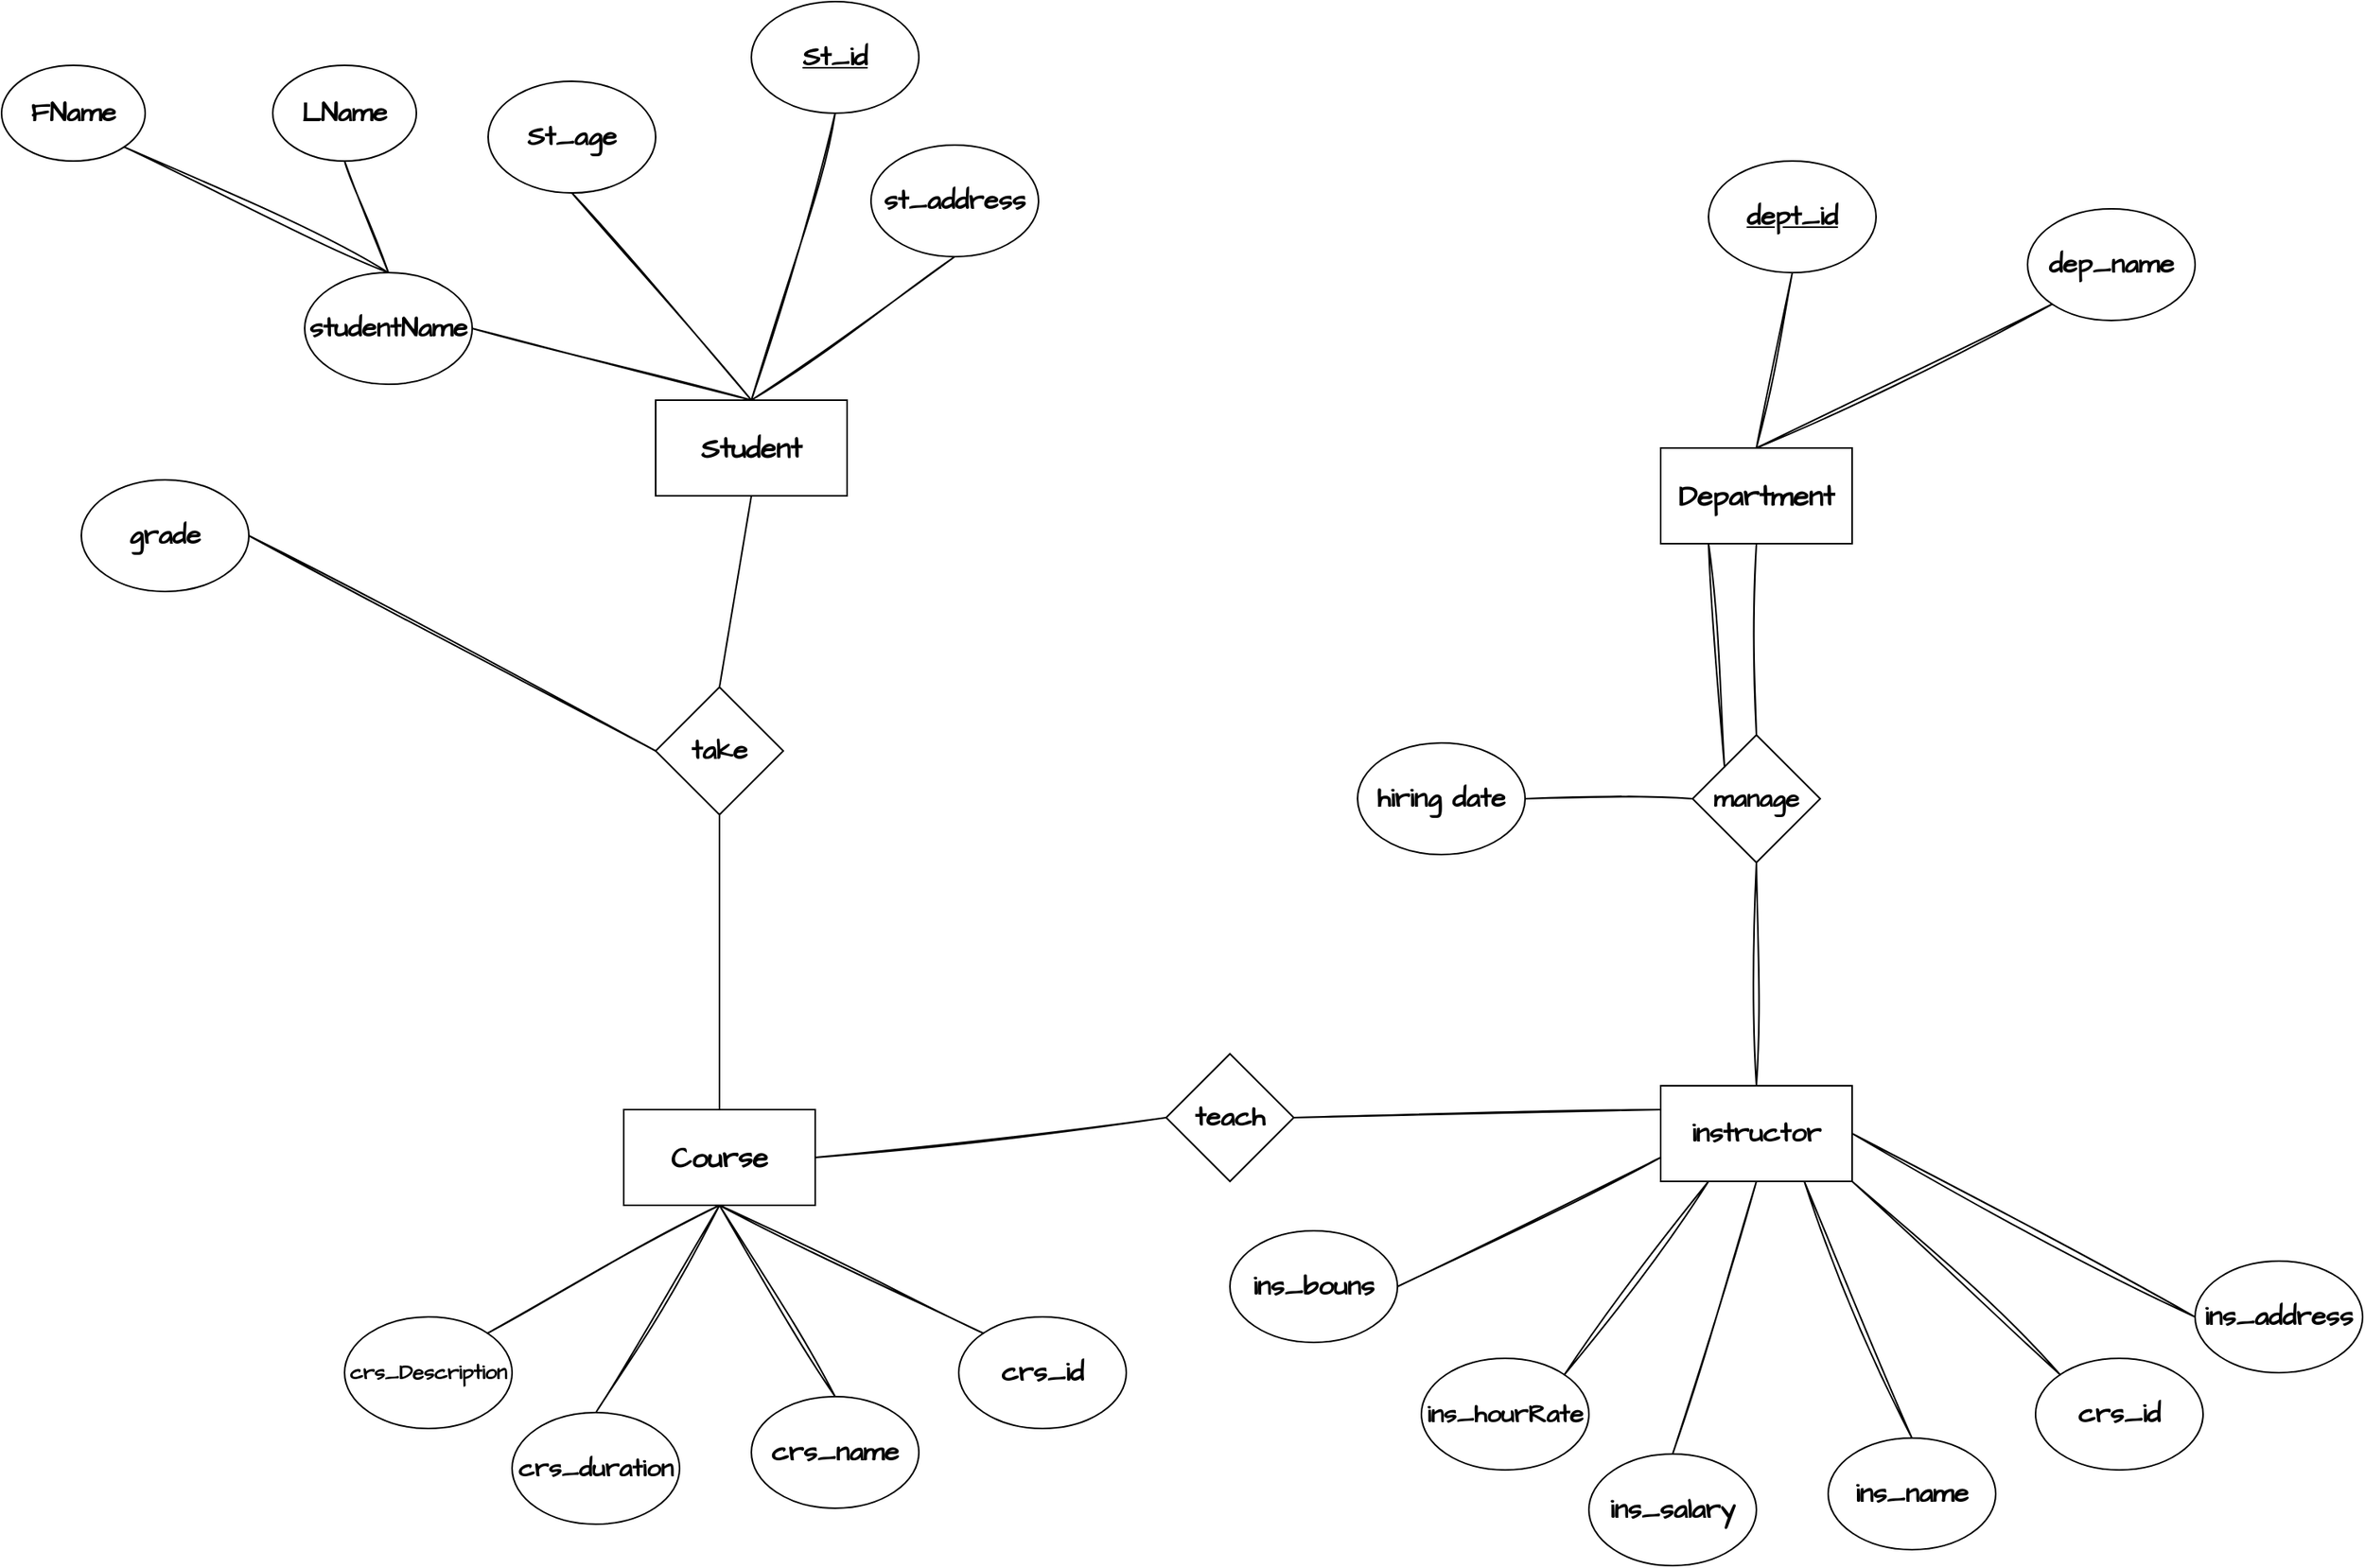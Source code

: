 <mxfile version="24.8.3">
  <diagram id="R2lEEEUBdFMjLlhIrx00" name="Page-1">
    <mxGraphModel dx="1615" dy="875" grid="1" gridSize="10" guides="1" tooltips="1" connect="1" arrows="1" fold="1" page="1" pageScale="1" pageWidth="850" pageHeight="1100" math="0" shadow="0" extFonts="Permanent Marker^https://fonts.googleapis.com/css?family=Permanent+Marker">
      <root>
        <mxCell id="0" />
        <mxCell id="1" parent="0" />
        <mxCell id="7z_oLGSOw27XhimUd1Lt-2" value="&lt;font face=&quot;Architects Daughter&quot; style=&quot;font-size: 18px;&quot;&gt;&lt;b&gt;Student&lt;/b&gt;&lt;/font&gt;" style="rounded=0;whiteSpace=wrap;html=1;" parent="1" vertex="1">
          <mxGeometry x="660" y="300" width="120" height="60" as="geometry" />
        </mxCell>
        <mxCell id="xze8CUG9NXCSpc5zPzv0-1" value="&lt;font face=&quot;Architects Daughter&quot; style=&quot;font-size: 18px;&quot;&gt;&lt;b&gt;Department&lt;/b&gt;&lt;/font&gt;" style="rounded=0;whiteSpace=wrap;html=1;" parent="1" vertex="1">
          <mxGeometry x="1290" y="330" width="120" height="60" as="geometry" />
        </mxCell>
        <mxCell id="xze8CUG9NXCSpc5zPzv0-2" value="&lt;font data-font-src=&quot;https://fonts.googleapis.com/css?family=Architects+Daughter&quot; face=&quot;Architects Daughter&quot; style=&quot;font-size: 17px;&quot;&gt;&lt;b&gt;&lt;u&gt;St_id&lt;/u&gt;&lt;/b&gt;&lt;/font&gt;" style="ellipse;whiteSpace=wrap;html=1;" parent="1" vertex="1">
          <mxGeometry x="720" y="50" width="105" height="70" as="geometry" />
        </mxCell>
        <mxCell id="xze8CUG9NXCSpc5zPzv0-3" value="" style="endArrow=none;html=1;rounded=0;exitX=0.5;exitY=1;exitDx=0;exitDy=0;sketch=1;curveFitting=1;jiggle=2;entryX=0.5;entryY=0;entryDx=0;entryDy=0;" parent="1" source="xze8CUG9NXCSpc5zPzv0-2" target="7z_oLGSOw27XhimUd1Lt-2" edge="1">
          <mxGeometry width="50" height="50" relative="1" as="geometry">
            <mxPoint x="990" y="520" as="sourcePoint" />
            <mxPoint x="720" y="300" as="targetPoint" />
          </mxGeometry>
        </mxCell>
        <mxCell id="xze8CUG9NXCSpc5zPzv0-4" value="&lt;span id=&quot;docs-internal-guid-c1091824-7fff-c988-b4a2-2d547d7a1708&quot;&gt;&lt;span style=&quot;background-color: transparent; font-variant-numeric: normal; font-variant-east-asian: normal; font-variant-alternates: normal; font-variant-position: normal; vertical-align: baseline; white-space-collapse: preserve;&quot;&gt;&lt;font style=&quot;font-size: 17px;&quot; data-font-src=&quot;https://fonts.googleapis.com/css?family=Architects+Daughter&quot; face=&quot;Architects Daughter&quot;&gt;&lt;b&gt;studentName&lt;/b&gt;&lt;/font&gt;&lt;/span&gt;&lt;/span&gt;" style="ellipse;whiteSpace=wrap;html=1;" parent="1" vertex="1">
          <mxGeometry x="440" y="220" width="105" height="70" as="geometry" />
        </mxCell>
        <mxCell id="xze8CUG9NXCSpc5zPzv0-5" value="" style="endArrow=none;html=1;rounded=0;entryX=0.5;entryY=0;entryDx=0;entryDy=0;sketch=1;curveFitting=1;jiggle=2;exitX=1;exitY=0.5;exitDx=0;exitDy=0;" parent="1" source="xze8CUG9NXCSpc5zPzv0-4" target="7z_oLGSOw27XhimUd1Lt-2" edge="1">
          <mxGeometry width="50" height="50" relative="1" as="geometry">
            <mxPoint x="530" y="245" as="sourcePoint" />
            <mxPoint x="720" y="360" as="targetPoint" />
          </mxGeometry>
        </mxCell>
        <mxCell id="xze8CUG9NXCSpc5zPzv0-6" value="&lt;span id=&quot;docs-internal-guid-c1091824-7fff-c988-b4a2-2d547d7a1708&quot;&gt;&lt;span style=&quot;background-color: transparent; font-variant-numeric: normal; font-variant-east-asian: normal; font-variant-alternates: normal; font-variant-position: normal; vertical-align: baseline; white-space-collapse: preserve;&quot;&gt;&lt;font style=&quot;font-size: 17px;&quot; data-font-src=&quot;https://fonts.googleapis.com/css?family=Architects+Daughter&quot; face=&quot;Architects Daughter&quot;&gt;&lt;b&gt;FName&lt;/b&gt;&lt;/font&gt;&lt;/span&gt;&lt;/span&gt;" style="ellipse;whiteSpace=wrap;html=1;" parent="1" vertex="1">
          <mxGeometry x="250" y="90" width="90" height="60" as="geometry" />
        </mxCell>
        <mxCell id="xze8CUG9NXCSpc5zPzv0-8" value="&lt;span id=&quot;docs-internal-guid-c1091824-7fff-c988-b4a2-2d547d7a1708&quot;&gt;&lt;span style=&quot;background-color: transparent; font-variant-numeric: normal; font-variant-east-asian: normal; font-variant-alternates: normal; font-variant-position: normal; vertical-align: baseline; white-space-collapse: preserve;&quot;&gt;&lt;font style=&quot;font-size: 17px;&quot; data-font-src=&quot;https://fonts.googleapis.com/css?family=Architects+Daughter&quot; face=&quot;Architects Daughter&quot;&gt;&lt;b&gt;LName&lt;/b&gt;&lt;/font&gt;&lt;/span&gt;&lt;/span&gt;" style="ellipse;whiteSpace=wrap;html=1;" parent="1" vertex="1">
          <mxGeometry x="420" y="90" width="90" height="60" as="geometry" />
        </mxCell>
        <mxCell id="xze8CUG9NXCSpc5zPzv0-9" value="" style="endArrow=none;html=1;rounded=0;entryX=0.5;entryY=0;entryDx=0;entryDy=0;exitX=0.5;exitY=1;exitDx=0;exitDy=0;sketch=1;curveFitting=1;jiggle=2;" parent="1" source="xze8CUG9NXCSpc5zPzv0-8" target="xze8CUG9NXCSpc5zPzv0-4" edge="1">
          <mxGeometry width="50" height="50" relative="1" as="geometry">
            <mxPoint x="740" y="460" as="sourcePoint" />
            <mxPoint x="790" y="410" as="targetPoint" />
          </mxGeometry>
        </mxCell>
        <mxCell id="xze8CUG9NXCSpc5zPzv0-10" value="" style="endArrow=none;html=1;rounded=0;entryX=0.5;entryY=0;entryDx=0;entryDy=0;exitX=1;exitY=1;exitDx=0;exitDy=0;sketch=1;curveFitting=1;jiggle=2;" parent="1" source="xze8CUG9NXCSpc5zPzv0-6" target="xze8CUG9NXCSpc5zPzv0-4" edge="1">
          <mxGeometry width="50" height="50" relative="1" as="geometry">
            <mxPoint x="740" y="460" as="sourcePoint" />
            <mxPoint x="790" y="410" as="targetPoint" />
          </mxGeometry>
        </mxCell>
        <mxCell id="xze8CUG9NXCSpc5zPzv0-11" value="&lt;font data-font-src=&quot;https://fonts.googleapis.com/css?family=Architects+Daughter&quot; face=&quot;Architects Daughter&quot; style=&quot;font-size: 17px;&quot;&gt;&lt;b&gt;St_age&lt;/b&gt;&lt;/font&gt;" style="ellipse;whiteSpace=wrap;html=1;" parent="1" vertex="1">
          <mxGeometry x="555" y="100" width="105" height="70" as="geometry" />
        </mxCell>
        <mxCell id="xze8CUG9NXCSpc5zPzv0-12" value="&lt;span id=&quot;docs-internal-guid-c1091824-7fff-c988-b4a2-2d547d7a1708&quot;&gt;&lt;span style=&quot;background-color: transparent; font-variant-numeric: normal; font-variant-east-asian: normal; font-variant-alternates: normal; font-variant-position: normal; vertical-align: baseline; white-space-collapse: preserve;&quot;&gt;&lt;font style=&quot;font-size: 17px;&quot; data-font-src=&quot;https://fonts.googleapis.com/css?family=Architects+Daughter&quot; face=&quot;Architects Daughter&quot;&gt;&lt;b&gt;st_address&lt;/b&gt;&lt;/font&gt;&lt;/span&gt;&lt;/span&gt;" style="ellipse;whiteSpace=wrap;html=1;" parent="1" vertex="1">
          <mxGeometry x="795" y="140" width="105" height="70" as="geometry" />
        </mxCell>
        <mxCell id="xze8CUG9NXCSpc5zPzv0-13" value="" style="endArrow=none;html=1;rounded=0;entryX=0.5;entryY=1;entryDx=0;entryDy=0;exitX=0.5;exitY=0;exitDx=0;exitDy=0;sketch=1;curveFitting=1;jiggle=2;" parent="1" source="7z_oLGSOw27XhimUd1Lt-2" target="xze8CUG9NXCSpc5zPzv0-11" edge="1">
          <mxGeometry width="50" height="50" relative="1" as="geometry">
            <mxPoint x="890" y="390" as="sourcePoint" />
            <mxPoint x="940" y="340" as="targetPoint" />
          </mxGeometry>
        </mxCell>
        <mxCell id="xze8CUG9NXCSpc5zPzv0-14" value="" style="endArrow=none;html=1;rounded=0;entryX=0.5;entryY=1;entryDx=0;entryDy=0;exitX=0.5;exitY=0;exitDx=0;exitDy=0;sketch=1;curveFitting=1;jiggle=2;" parent="1" source="7z_oLGSOw27XhimUd1Lt-2" target="xze8CUG9NXCSpc5zPzv0-12" edge="1">
          <mxGeometry width="50" height="50" relative="1" as="geometry">
            <mxPoint x="890" y="390" as="sourcePoint" />
            <mxPoint x="940" y="340" as="targetPoint" />
          </mxGeometry>
        </mxCell>
        <mxCell id="xze8CUG9NXCSpc5zPzv0-15" value="&lt;span id=&quot;docs-internal-guid-0de33933-7fff-8635-5738-5373e45799ed&quot;&gt;&lt;span style=&quot;background-color: transparent; font-variant-numeric: normal; font-variant-east-asian: normal; font-variant-alternates: normal; font-variant-position: normal; vertical-align: baseline; white-space-collapse: preserve;&quot;&gt;&lt;font data-font-src=&quot;https://fonts.googleapis.com/css?family=Architects+Daughter&quot; face=&quot;Architects Daughter&quot; style=&quot;font-size: 17px;&quot;&gt;&lt;b&gt;&lt;u&gt;dept_id&lt;/u&gt;&lt;/b&gt;&lt;/font&gt;&lt;/span&gt;&lt;/span&gt;" style="ellipse;whiteSpace=wrap;html=1;" parent="1" vertex="1">
          <mxGeometry x="1320" y="150" width="105" height="70" as="geometry" />
        </mxCell>
        <mxCell id="xze8CUG9NXCSpc5zPzv0-16" value="&lt;span id=&quot;docs-internal-guid-887ece5b-7fff-2531-cd6d-e7d68904abee&quot;&gt;&lt;span style=&quot;background-color: transparent; font-variant-numeric: normal; font-variant-east-asian: normal; font-variant-alternates: normal; font-variant-position: normal; vertical-align: baseline; white-space-collapse: preserve;&quot;&gt;&lt;font face=&quot;Architects Daughter&quot; style=&quot;font-size: 17px;&quot;&gt;&lt;b&gt;dep_name&lt;/b&gt;&lt;/font&gt;&lt;/span&gt;&lt;/span&gt;" style="ellipse;whiteSpace=wrap;html=1;" parent="1" vertex="1">
          <mxGeometry x="1520" y="180" width="105" height="70" as="geometry" />
        </mxCell>
        <mxCell id="xze8CUG9NXCSpc5zPzv0-17" value="" style="endArrow=none;html=1;rounded=0;entryX=0.5;entryY=1;entryDx=0;entryDy=0;exitX=0.5;exitY=0;exitDx=0;exitDy=0;sketch=1;curveFitting=1;jiggle=2;" parent="1" source="xze8CUG9NXCSpc5zPzv0-1" target="xze8CUG9NXCSpc5zPzv0-15" edge="1">
          <mxGeometry width="50" height="50" relative="1" as="geometry">
            <mxPoint x="1090" y="480" as="sourcePoint" />
            <mxPoint x="1140" y="430" as="targetPoint" />
          </mxGeometry>
        </mxCell>
        <mxCell id="xze8CUG9NXCSpc5zPzv0-18" value="" style="endArrow=none;html=1;rounded=0;entryX=0.5;entryY=0;entryDx=0;entryDy=0;exitX=0;exitY=1;exitDx=0;exitDy=0;sketch=1;curveFitting=1;jiggle=2;" parent="1" source="xze8CUG9NXCSpc5zPzv0-16" target="xze8CUG9NXCSpc5zPzv0-1" edge="1">
          <mxGeometry width="50" height="50" relative="1" as="geometry">
            <mxPoint x="1562.5" y="250" as="sourcePoint" />
            <mxPoint x="1340" y="460" as="targetPoint" />
          </mxGeometry>
        </mxCell>
        <mxCell id="xze8CUG9NXCSpc5zPzv0-22" value="&lt;font face=&quot;Architects Daughter&quot; style=&quot;font-size: 18px;&quot;&gt;&lt;b&gt;Course&lt;/b&gt;&lt;/font&gt;" style="rounded=0;whiteSpace=wrap;html=1;" parent="1" vertex="1">
          <mxGeometry x="640" y="745" width="120" height="60" as="geometry" />
        </mxCell>
        <mxCell id="xze8CUG9NXCSpc5zPzv0-23" value="&lt;span id=&quot;docs-internal-guid-43af0681-7fff-e2c8-2b23-7273ec991136&quot;&gt;&lt;span style=&quot;background-color: transparent; font-variant-numeric: normal; font-variant-east-asian: normal; font-variant-alternates: normal; font-variant-position: normal; vertical-align: baseline; white-space-collapse: preserve;&quot;&gt;&lt;font data-font-src=&quot;https://fonts.googleapis.com/css?family=Architects+Daughter&quot; face=&quot;Architects Daughter&quot; style=&quot;font-size: 17px;&quot;&gt;&lt;b&gt;crs_id&lt;/b&gt;&lt;/font&gt;&lt;/span&gt;&lt;/span&gt;" style="ellipse;whiteSpace=wrap;html=1;" parent="1" vertex="1">
          <mxGeometry x="850" y="875" width="105" height="70" as="geometry" />
        </mxCell>
        <mxCell id="xze8CUG9NXCSpc5zPzv0-24" value="&lt;span id=&quot;docs-internal-guid-01ee29d6-7fff-484d-0e62-19239c2329ea&quot;&gt;&lt;span style=&quot;background-color: transparent; font-variant-numeric: normal; font-variant-east-asian: normal; font-variant-alternates: normal; font-variant-position: normal; vertical-align: baseline; white-space-collapse: preserve;&quot;&gt;&lt;font face=&quot;Architects Daughter&quot; style=&quot;font-size: 17px;&quot;&gt;&lt;b&gt;crs_name&lt;/b&gt;&lt;/font&gt;&lt;/span&gt;&lt;/span&gt;" style="ellipse;whiteSpace=wrap;html=1;" parent="1" vertex="1">
          <mxGeometry x="720" y="925" width="105" height="70" as="geometry" />
        </mxCell>
        <mxCell id="xze8CUG9NXCSpc5zPzv0-25" value="&lt;span id=&quot;docs-internal-guid-2c935f62-7fff-73f3-4a3a-77eb24b86415&quot;&gt;&lt;span style=&quot;background-color: transparent; font-variant-numeric: normal; font-variant-east-asian: normal; font-variant-alternates: normal; font-variant-position: normal; vertical-align: baseline; white-space-collapse: preserve;&quot;&gt;&lt;font size=&quot;1&quot; data-font-src=&quot;https://fonts.googleapis.com/css?family=Architects+Daughter&quot; face=&quot;Architects Daughter&quot; style=&quot;&quot;&gt;&lt;b style=&quot;font-size: 16px;&quot;&gt;crs_duration&lt;/b&gt;&lt;/font&gt;&lt;/span&gt;&lt;/span&gt;" style="ellipse;whiteSpace=wrap;html=1;" parent="1" vertex="1">
          <mxGeometry x="570" y="935" width="105" height="70" as="geometry" />
        </mxCell>
        <mxCell id="xze8CUG9NXCSpc5zPzv0-27" value="&lt;span id=&quot;docs-internal-guid-6670893b-7fff-c61d-ac6f-b78a9d260510&quot;&gt;&lt;span style=&quot;background-color: transparent; font-variant-numeric: normal; font-variant-east-asian: normal; font-variant-alternates: normal; font-variant-position: normal; vertical-align: baseline; white-space-collapse: preserve;&quot;&gt;&lt;font size=&quot;1&quot; data-font-src=&quot;https://fonts.googleapis.com/css?family=Architects+Daughter&quot; face=&quot;Architects Daughter&quot; style=&quot;&quot;&gt;&lt;b style=&quot;font-size: 13px;&quot;&gt;crs_Description&lt;/b&gt;&lt;/font&gt;&lt;/span&gt;&lt;/span&gt;" style="ellipse;whiteSpace=wrap;html=1;" parent="1" vertex="1">
          <mxGeometry x="465" y="875" width="105" height="70" as="geometry" />
        </mxCell>
        <mxCell id="4iAc5XqQ8IWeMg1gjflS-1" value="" style="endArrow=none;html=1;rounded=0;entryX=0.5;entryY=1;entryDx=0;entryDy=0;exitX=1;exitY=0;exitDx=0;exitDy=0;sketch=1;curveFitting=1;jiggle=2;" edge="1" parent="1" source="xze8CUG9NXCSpc5zPzv0-27" target="xze8CUG9NXCSpc5zPzv0-22">
          <mxGeometry width="50" height="50" relative="1" as="geometry">
            <mxPoint x="780" y="935" as="sourcePoint" />
            <mxPoint x="830" y="885" as="targetPoint" />
          </mxGeometry>
        </mxCell>
        <mxCell id="4iAc5XqQ8IWeMg1gjflS-2" value="" style="endArrow=none;html=1;rounded=0;exitX=0.5;exitY=0;exitDx=0;exitDy=0;sketch=1;curveFitting=1;jiggle=2;" edge="1" parent="1" source="xze8CUG9NXCSpc5zPzv0-25">
          <mxGeometry width="50" height="50" relative="1" as="geometry">
            <mxPoint x="780" y="935" as="sourcePoint" />
            <mxPoint x="700" y="805" as="targetPoint" />
          </mxGeometry>
        </mxCell>
        <mxCell id="4iAc5XqQ8IWeMg1gjflS-3" value="" style="endArrow=none;html=1;rounded=0;entryX=0.5;entryY=1;entryDx=0;entryDy=0;exitX=0.5;exitY=0;exitDx=0;exitDy=0;sketch=1;curveFitting=1;jiggle=2;" edge="1" parent="1" source="xze8CUG9NXCSpc5zPzv0-24" target="xze8CUG9NXCSpc5zPzv0-22">
          <mxGeometry width="50" height="50" relative="1" as="geometry">
            <mxPoint x="780" y="935" as="sourcePoint" />
            <mxPoint x="830" y="885" as="targetPoint" />
          </mxGeometry>
        </mxCell>
        <mxCell id="4iAc5XqQ8IWeMg1gjflS-4" value="" style="endArrow=none;html=1;rounded=0;entryX=0.5;entryY=1;entryDx=0;entryDy=0;exitX=0;exitY=0;exitDx=0;exitDy=0;sketch=1;curveFitting=1;jiggle=2;" edge="1" parent="1" source="xze8CUG9NXCSpc5zPzv0-23" target="xze8CUG9NXCSpc5zPzv0-22">
          <mxGeometry width="50" height="50" relative="1" as="geometry">
            <mxPoint x="780" y="935" as="sourcePoint" />
            <mxPoint x="830" y="885" as="targetPoint" />
          </mxGeometry>
        </mxCell>
        <mxCell id="4iAc5XqQ8IWeMg1gjflS-5" value="&lt;font data-font-src=&quot;https://fonts.googleapis.com/css?family=Architects+Daughter&quot; face=&quot;Architects Daughter&quot; style=&quot;font-size: 17px;&quot;&gt;&lt;b&gt;take&lt;/b&gt;&lt;/font&gt;" style="rhombus;whiteSpace=wrap;html=1;" vertex="1" parent="1">
          <mxGeometry x="660" y="480" width="80" height="80" as="geometry" />
        </mxCell>
        <mxCell id="4iAc5XqQ8IWeMg1gjflS-6" value="" style="endArrow=none;html=1;rounded=0;entryX=0.5;entryY=1;entryDx=0;entryDy=0;exitX=0.5;exitY=0;exitDx=0;exitDy=0;" edge="1" parent="1" source="4iAc5XqQ8IWeMg1gjflS-5" target="7z_oLGSOw27XhimUd1Lt-2">
          <mxGeometry width="50" height="50" relative="1" as="geometry">
            <mxPoint x="800" y="580" as="sourcePoint" />
            <mxPoint x="850" y="530" as="targetPoint" />
          </mxGeometry>
        </mxCell>
        <mxCell id="4iAc5XqQ8IWeMg1gjflS-7" value="" style="endArrow=none;html=1;rounded=0;entryX=0.5;entryY=1;entryDx=0;entryDy=0;exitX=0.5;exitY=0;exitDx=0;exitDy=0;" edge="1" parent="1" source="xze8CUG9NXCSpc5zPzv0-22" target="4iAc5XqQ8IWeMg1gjflS-5">
          <mxGeometry width="50" height="50" relative="1" as="geometry">
            <mxPoint x="705" y="610" as="sourcePoint" />
            <mxPoint x="830" y="460" as="targetPoint" />
          </mxGeometry>
        </mxCell>
        <mxCell id="4iAc5XqQ8IWeMg1gjflS-8" value="&lt;font data-font-src=&quot;https://fonts.googleapis.com/css?family=Architects+Daughter&quot; face=&quot;Architects Daughter&quot; style=&quot;font-size: 17px;&quot;&gt;&lt;b&gt;grade&lt;/b&gt;&lt;/font&gt;" style="ellipse;whiteSpace=wrap;html=1;" vertex="1" parent="1">
          <mxGeometry x="300" y="350" width="105" height="70" as="geometry" />
        </mxCell>
        <mxCell id="4iAc5XqQ8IWeMg1gjflS-9" value="" style="endArrow=none;html=1;rounded=0;entryX=0;entryY=0.5;entryDx=0;entryDy=0;exitX=1;exitY=0.5;exitDx=0;exitDy=0;sketch=1;curveFitting=1;jiggle=2;" edge="1" parent="1" source="4iAc5XqQ8IWeMg1gjflS-8" target="4iAc5XqQ8IWeMg1gjflS-5">
          <mxGeometry width="50" height="50" relative="1" as="geometry">
            <mxPoint x="470" y="560" as="sourcePoint" />
            <mxPoint x="520" y="510" as="targetPoint" />
          </mxGeometry>
        </mxCell>
        <mxCell id="4iAc5XqQ8IWeMg1gjflS-10" value="&lt;font data-font-src=&quot;https://fonts.googleapis.com/css?family=Architects+Daughter&quot; face=&quot;Architects Daughter&quot; style=&quot;font-size: 17px;&quot;&gt;&lt;b&gt;instructor&lt;/b&gt;&lt;/font&gt;" style="rounded=0;whiteSpace=wrap;html=1;" vertex="1" parent="1">
          <mxGeometry x="1290" y="730" width="120" height="60" as="geometry" />
        </mxCell>
        <mxCell id="4iAc5XqQ8IWeMg1gjflS-11" value="&lt;span id=&quot;docs-internal-guid-43af0681-7fff-e2c8-2b23-7273ec991136&quot;&gt;&lt;span style=&quot;background-color: transparent; font-variant-numeric: normal; font-variant-east-asian: normal; font-variant-alternates: normal; font-variant-position: normal; vertical-align: baseline; white-space-collapse: preserve;&quot;&gt;&lt;font data-font-src=&quot;https://fonts.googleapis.com/css?family=Architects+Daughter&quot; face=&quot;Architects Daughter&quot; style=&quot;font-size: 17px;&quot;&gt;&lt;b&gt;crs_id&lt;/b&gt;&lt;/font&gt;&lt;/span&gt;&lt;/span&gt;" style="ellipse;whiteSpace=wrap;html=1;" vertex="1" parent="1">
          <mxGeometry x="1525" y="901" width="105" height="70" as="geometry" />
        </mxCell>
        <mxCell id="4iAc5XqQ8IWeMg1gjflS-12" value="&lt;span id=&quot;docs-internal-guid-5c3fe531-7fff-c0d1-a7ba-443e3d9e94f5&quot;&gt;&lt;span style=&quot;background-color: transparent; font-variant-numeric: normal; font-variant-east-asian: normal; font-variant-alternates: normal; font-variant-position: normal; vertical-align: baseline; white-space-collapse: preserve;&quot;&gt;&lt;font data-font-src=&quot;https://fonts.googleapis.com/css?family=Architects+Daughter&quot; face=&quot;Architects Daughter&quot; style=&quot;font-size: 17px;&quot;&gt;&lt;b&gt;ins_name&lt;/b&gt;&lt;/font&gt;&lt;/span&gt;&lt;/span&gt;" style="ellipse;whiteSpace=wrap;html=1;" vertex="1" parent="1">
          <mxGeometry x="1395" y="951" width="105" height="70" as="geometry" />
        </mxCell>
        <mxCell id="4iAc5XqQ8IWeMg1gjflS-13" value="&lt;span id=&quot;docs-internal-guid-09a0e237-7fff-f44f-eb17-89f87bf53097&quot;&gt;&lt;span style=&quot;background-color: transparent; font-variant-numeric: normal; font-variant-east-asian: normal; font-variant-alternates: normal; font-variant-position: normal; vertical-align: baseline; white-space-collapse: preserve;&quot;&gt;&lt;font data-font-src=&quot;https://fonts.googleapis.com/css?family=Architects+Daughter&quot; face=&quot;Architects Daughter&quot; style=&quot;font-size: 17px;&quot;&gt;&lt;b&gt;ins_salary&lt;/b&gt;&lt;/font&gt;&lt;/span&gt;&lt;/span&gt;" style="ellipse;whiteSpace=wrap;html=1;" vertex="1" parent="1">
          <mxGeometry x="1245" y="961" width="105" height="70" as="geometry" />
        </mxCell>
        <mxCell id="4iAc5XqQ8IWeMg1gjflS-14" value="&lt;span id=&quot;docs-internal-guid-5cb2792e-7fff-752d-8ceb-57f6afc7e692&quot;&gt;&lt;span style=&quot;background-color: transparent; font-variant-numeric: normal; font-variant-east-asian: normal; font-variant-alternates: normal; font-variant-position: normal; vertical-align: baseline; white-space-collapse: preserve;&quot;&gt;&lt;font size=&quot;1&quot; data-font-src=&quot;https://fonts.googleapis.com/css?family=Architects+Daughter&quot; face=&quot;Architects Daughter&quot; style=&quot;&quot;&gt;&lt;b style=&quot;font-size: 16px;&quot;&gt;ins_hourRate&lt;/b&gt;&lt;/font&gt;&lt;/span&gt;&lt;/span&gt;" style="ellipse;whiteSpace=wrap;html=1;" vertex="1" parent="1">
          <mxGeometry x="1140" y="901" width="105" height="70" as="geometry" />
        </mxCell>
        <mxCell id="4iAc5XqQ8IWeMg1gjflS-15" value="&lt;span id=&quot;docs-internal-guid-0b479965-7fff-5143-f25b-c6a6366c7ddf&quot;&gt;&lt;span style=&quot;background-color: transparent; font-variant-numeric: normal; font-variant-east-asian: normal; font-variant-alternates: normal; font-variant-position: normal; vertical-align: baseline; white-space-collapse: preserve;&quot;&gt;&lt;font data-font-src=&quot;https://fonts.googleapis.com/css?family=Architects+Daughter&quot; face=&quot;Architects Daughter&quot; style=&quot;font-size: 17px;&quot;&gt;&lt;b style=&quot;&quot;&gt;ins_address&lt;/b&gt;&lt;/font&gt;&lt;/span&gt;&lt;/span&gt;" style="ellipse;whiteSpace=wrap;html=1;" vertex="1" parent="1">
          <mxGeometry x="1625" y="840" width="105" height="70" as="geometry" />
        </mxCell>
        <mxCell id="4iAc5XqQ8IWeMg1gjflS-16" value="&lt;font data-font-src=&quot;https://fonts.googleapis.com/css?family=Architects+Daughter&quot; face=&quot;Architects Daughter&quot; style=&quot;font-size: 17px;&quot;&gt;&lt;b&gt;&lt;span id=&quot;docs-internal-guid-303cedb4-7fff-a86f-e177-6942cfb34858&quot; style=&quot;&quot;&gt;&lt;span style=&quot;color: rgb(0, 0, 0); background-color: transparent; font-style: normal; font-variant: normal; text-decoration: none; vertical-align: baseline; white-space: pre-wrap;&quot;&gt;ins_bouns&lt;/span&gt;&lt;/span&gt;&lt;br&gt;&lt;/b&gt;&lt;/font&gt;" style="ellipse;whiteSpace=wrap;html=1;" vertex="1" parent="1">
          <mxGeometry x="1020" y="821" width="105" height="70" as="geometry" />
        </mxCell>
        <mxCell id="4iAc5XqQ8IWeMg1gjflS-17" value="" style="endArrow=none;html=1;rounded=0;entryX=0;entryY=0.75;entryDx=0;entryDy=0;exitX=1;exitY=0.5;exitDx=0;exitDy=0;sketch=1;curveFitting=1;jiggle=2;" edge="1" parent="1" source="4iAc5XqQ8IWeMg1gjflS-16" target="4iAc5XqQ8IWeMg1gjflS-10">
          <mxGeometry width="50" height="50" relative="1" as="geometry">
            <mxPoint x="1080" y="740" as="sourcePoint" />
            <mxPoint x="1130" y="690" as="targetPoint" />
          </mxGeometry>
        </mxCell>
        <mxCell id="4iAc5XqQ8IWeMg1gjflS-18" value="" style="endArrow=none;html=1;rounded=0;entryX=0.25;entryY=1;entryDx=0;entryDy=0;exitX=1;exitY=0;exitDx=0;exitDy=0;sketch=1;curveFitting=1;jiggle=2;" edge="1" parent="1" source="4iAc5XqQ8IWeMg1gjflS-14" target="4iAc5XqQ8IWeMg1gjflS-10">
          <mxGeometry width="50" height="50" relative="1" as="geometry">
            <mxPoint x="1080" y="740" as="sourcePoint" />
            <mxPoint x="1130" y="690" as="targetPoint" />
          </mxGeometry>
        </mxCell>
        <mxCell id="4iAc5XqQ8IWeMg1gjflS-19" value="" style="endArrow=none;html=1;rounded=0;entryX=0.5;entryY=1;entryDx=0;entryDy=0;exitX=0.5;exitY=0;exitDx=0;exitDy=0;sketch=1;curveFitting=1;jiggle=2;" edge="1" parent="1" source="4iAc5XqQ8IWeMg1gjflS-13" target="4iAc5XqQ8IWeMg1gjflS-10">
          <mxGeometry width="50" height="50" relative="1" as="geometry">
            <mxPoint x="1080" y="740" as="sourcePoint" />
            <mxPoint x="1130" y="690" as="targetPoint" />
          </mxGeometry>
        </mxCell>
        <mxCell id="4iAc5XqQ8IWeMg1gjflS-20" value="" style="endArrow=none;html=1;rounded=0;entryX=0.75;entryY=1;entryDx=0;entryDy=0;exitX=0.5;exitY=0;exitDx=0;exitDy=0;sketch=1;curveFitting=1;jiggle=2;" edge="1" parent="1" source="4iAc5XqQ8IWeMg1gjflS-12" target="4iAc5XqQ8IWeMg1gjflS-10">
          <mxGeometry width="50" height="50" relative="1" as="geometry">
            <mxPoint x="1080" y="740" as="sourcePoint" />
            <mxPoint x="1130" y="690" as="targetPoint" />
          </mxGeometry>
        </mxCell>
        <mxCell id="4iAc5XqQ8IWeMg1gjflS-21" value="" style="endArrow=none;html=1;rounded=0;entryX=1;entryY=1;entryDx=0;entryDy=0;exitX=0;exitY=0;exitDx=0;exitDy=0;sketch=1;curveFitting=1;jiggle=2;" edge="1" parent="1" source="4iAc5XqQ8IWeMg1gjflS-11" target="4iAc5XqQ8IWeMg1gjflS-10">
          <mxGeometry width="50" height="50" relative="1" as="geometry">
            <mxPoint x="1080" y="740" as="sourcePoint" />
            <mxPoint x="1130" y="690" as="targetPoint" />
          </mxGeometry>
        </mxCell>
        <mxCell id="4iAc5XqQ8IWeMg1gjflS-22" value="" style="endArrow=none;html=1;rounded=0;entryX=1;entryY=0.5;entryDx=0;entryDy=0;exitX=0;exitY=0.5;exitDx=0;exitDy=0;sketch=1;curveFitting=1;jiggle=2;" edge="1" parent="1" source="4iAc5XqQ8IWeMg1gjflS-15" target="4iAc5XqQ8IWeMg1gjflS-10">
          <mxGeometry width="50" height="50" relative="1" as="geometry">
            <mxPoint x="1080" y="740" as="sourcePoint" />
            <mxPoint x="1130" y="690" as="targetPoint" />
          </mxGeometry>
        </mxCell>
        <mxCell id="4iAc5XqQ8IWeMg1gjflS-23" value="&lt;font size=&quot;1&quot; data-font-src=&quot;https://fonts.googleapis.com/css?family=Architects+Daughter&quot; face=&quot;Architects Daughter&quot; style=&quot;&quot;&gt;&lt;b style=&quot;font-size: 16px;&quot;&gt;manage&lt;/b&gt;&lt;/font&gt;" style="rhombus;whiteSpace=wrap;html=1;" vertex="1" parent="1">
          <mxGeometry x="1310" y="510" width="80" height="80" as="geometry" />
        </mxCell>
        <mxCell id="4iAc5XqQ8IWeMg1gjflS-24" value="" style="endArrow=none;html=1;rounded=0;entryX=0.5;entryY=1;entryDx=0;entryDy=0;exitX=0.5;exitY=0;exitDx=0;exitDy=0;sketch=1;curveFitting=1;jiggle=2;" edge="1" parent="1" source="4iAc5XqQ8IWeMg1gjflS-23" target="xze8CUG9NXCSpc5zPzv0-1">
          <mxGeometry width="50" height="50" relative="1" as="geometry">
            <mxPoint x="1190" y="560" as="sourcePoint" />
            <mxPoint x="1240" y="510" as="targetPoint" />
          </mxGeometry>
        </mxCell>
        <mxCell id="4iAc5XqQ8IWeMg1gjflS-25" value="" style="endArrow=none;html=1;rounded=0;entryX=0.5;entryY=1;entryDx=0;entryDy=0;exitX=0.5;exitY=0;exitDx=0;exitDy=0;sketch=1;curveFitting=1;jiggle=2;" edge="1" parent="1" source="4iAc5XqQ8IWeMg1gjflS-10" target="4iAc5XqQ8IWeMg1gjflS-23">
          <mxGeometry width="50" height="50" relative="1" as="geometry">
            <mxPoint x="1190" y="560" as="sourcePoint" />
            <mxPoint x="1240" y="510" as="targetPoint" />
          </mxGeometry>
        </mxCell>
        <mxCell id="4iAc5XqQ8IWeMg1gjflS-26" value="" style="endArrow=none;html=1;rounded=0;entryX=0.25;entryY=1;entryDx=0;entryDy=0;exitX=0;exitY=0;exitDx=0;exitDy=0;sketch=1;curveFitting=1;jiggle=2;" edge="1" parent="1" source="4iAc5XqQ8IWeMg1gjflS-23" target="xze8CUG9NXCSpc5zPzv0-1">
          <mxGeometry width="50" height="50" relative="1" as="geometry">
            <mxPoint x="1190" y="640" as="sourcePoint" />
            <mxPoint x="1240" y="590" as="targetPoint" />
          </mxGeometry>
        </mxCell>
        <mxCell id="4iAc5XqQ8IWeMg1gjflS-27" value="&lt;span id=&quot;docs-internal-guid-887ece5b-7fff-2531-cd6d-e7d68904abee&quot;&gt;&lt;span style=&quot;background-color: transparent; font-variant-numeric: normal; font-variant-east-asian: normal; font-variant-alternates: normal; font-variant-position: normal; vertical-align: baseline; white-space-collapse: preserve;&quot;&gt;&lt;font face=&quot;Architects Daughter&quot; style=&quot;font-size: 17px;&quot;&gt;&lt;b&gt;hiring date&lt;/b&gt;&lt;/font&gt;&lt;/span&gt;&lt;/span&gt;" style="ellipse;whiteSpace=wrap;html=1;" vertex="1" parent="1">
          <mxGeometry x="1100" y="515" width="105" height="70" as="geometry" />
        </mxCell>
        <mxCell id="4iAc5XqQ8IWeMg1gjflS-28" value="" style="endArrow=none;html=1;rounded=0;entryX=0;entryY=0.5;entryDx=0;entryDy=0;exitX=1;exitY=0.5;exitDx=0;exitDy=0;sketch=1;curveFitting=1;jiggle=2;" edge="1" parent="1" source="4iAc5XqQ8IWeMg1gjflS-27" target="4iAc5XqQ8IWeMg1gjflS-23">
          <mxGeometry width="50" height="50" relative="1" as="geometry">
            <mxPoint x="1120" y="500" as="sourcePoint" />
            <mxPoint x="1170" y="450" as="targetPoint" />
          </mxGeometry>
        </mxCell>
        <mxCell id="4iAc5XqQ8IWeMg1gjflS-29" value="&lt;font data-font-src=&quot;https://fonts.googleapis.com/css?family=Architects+Daughter&quot; face=&quot;Architects Daughter&quot; style=&quot;font-size: 17px;&quot;&gt;&lt;b&gt;teach&lt;/b&gt;&lt;/font&gt;" style="rhombus;whiteSpace=wrap;html=1;" vertex="1" parent="1">
          <mxGeometry x="980" y="710" width="80" height="80" as="geometry" />
        </mxCell>
        <mxCell id="4iAc5XqQ8IWeMg1gjflS-30" value="" style="endArrow=none;html=1;rounded=0;entryX=0;entryY=0.25;entryDx=0;entryDy=0;exitX=1;exitY=0.5;exitDx=0;exitDy=0;sketch=1;curveFitting=1;jiggle=2;" edge="1" parent="1" source="4iAc5XqQ8IWeMg1gjflS-29" target="4iAc5XqQ8IWeMg1gjflS-10">
          <mxGeometry width="50" height="50" relative="1" as="geometry">
            <mxPoint x="1180" y="750" as="sourcePoint" />
            <mxPoint x="1230" y="700" as="targetPoint" />
          </mxGeometry>
        </mxCell>
        <mxCell id="4iAc5XqQ8IWeMg1gjflS-31" value="" style="endArrow=none;html=1;rounded=0;entryX=0;entryY=0.5;entryDx=0;entryDy=0;exitX=1;exitY=0.5;exitDx=0;exitDy=0;sketch=1;curveFitting=1;jiggle=2;" edge="1" parent="1" source="xze8CUG9NXCSpc5zPzv0-22" target="4iAc5XqQ8IWeMg1gjflS-29">
          <mxGeometry width="50" height="50" relative="1" as="geometry">
            <mxPoint x="1180" y="750" as="sourcePoint" />
            <mxPoint x="1230" y="700" as="targetPoint" />
          </mxGeometry>
        </mxCell>
      </root>
    </mxGraphModel>
  </diagram>
</mxfile>
